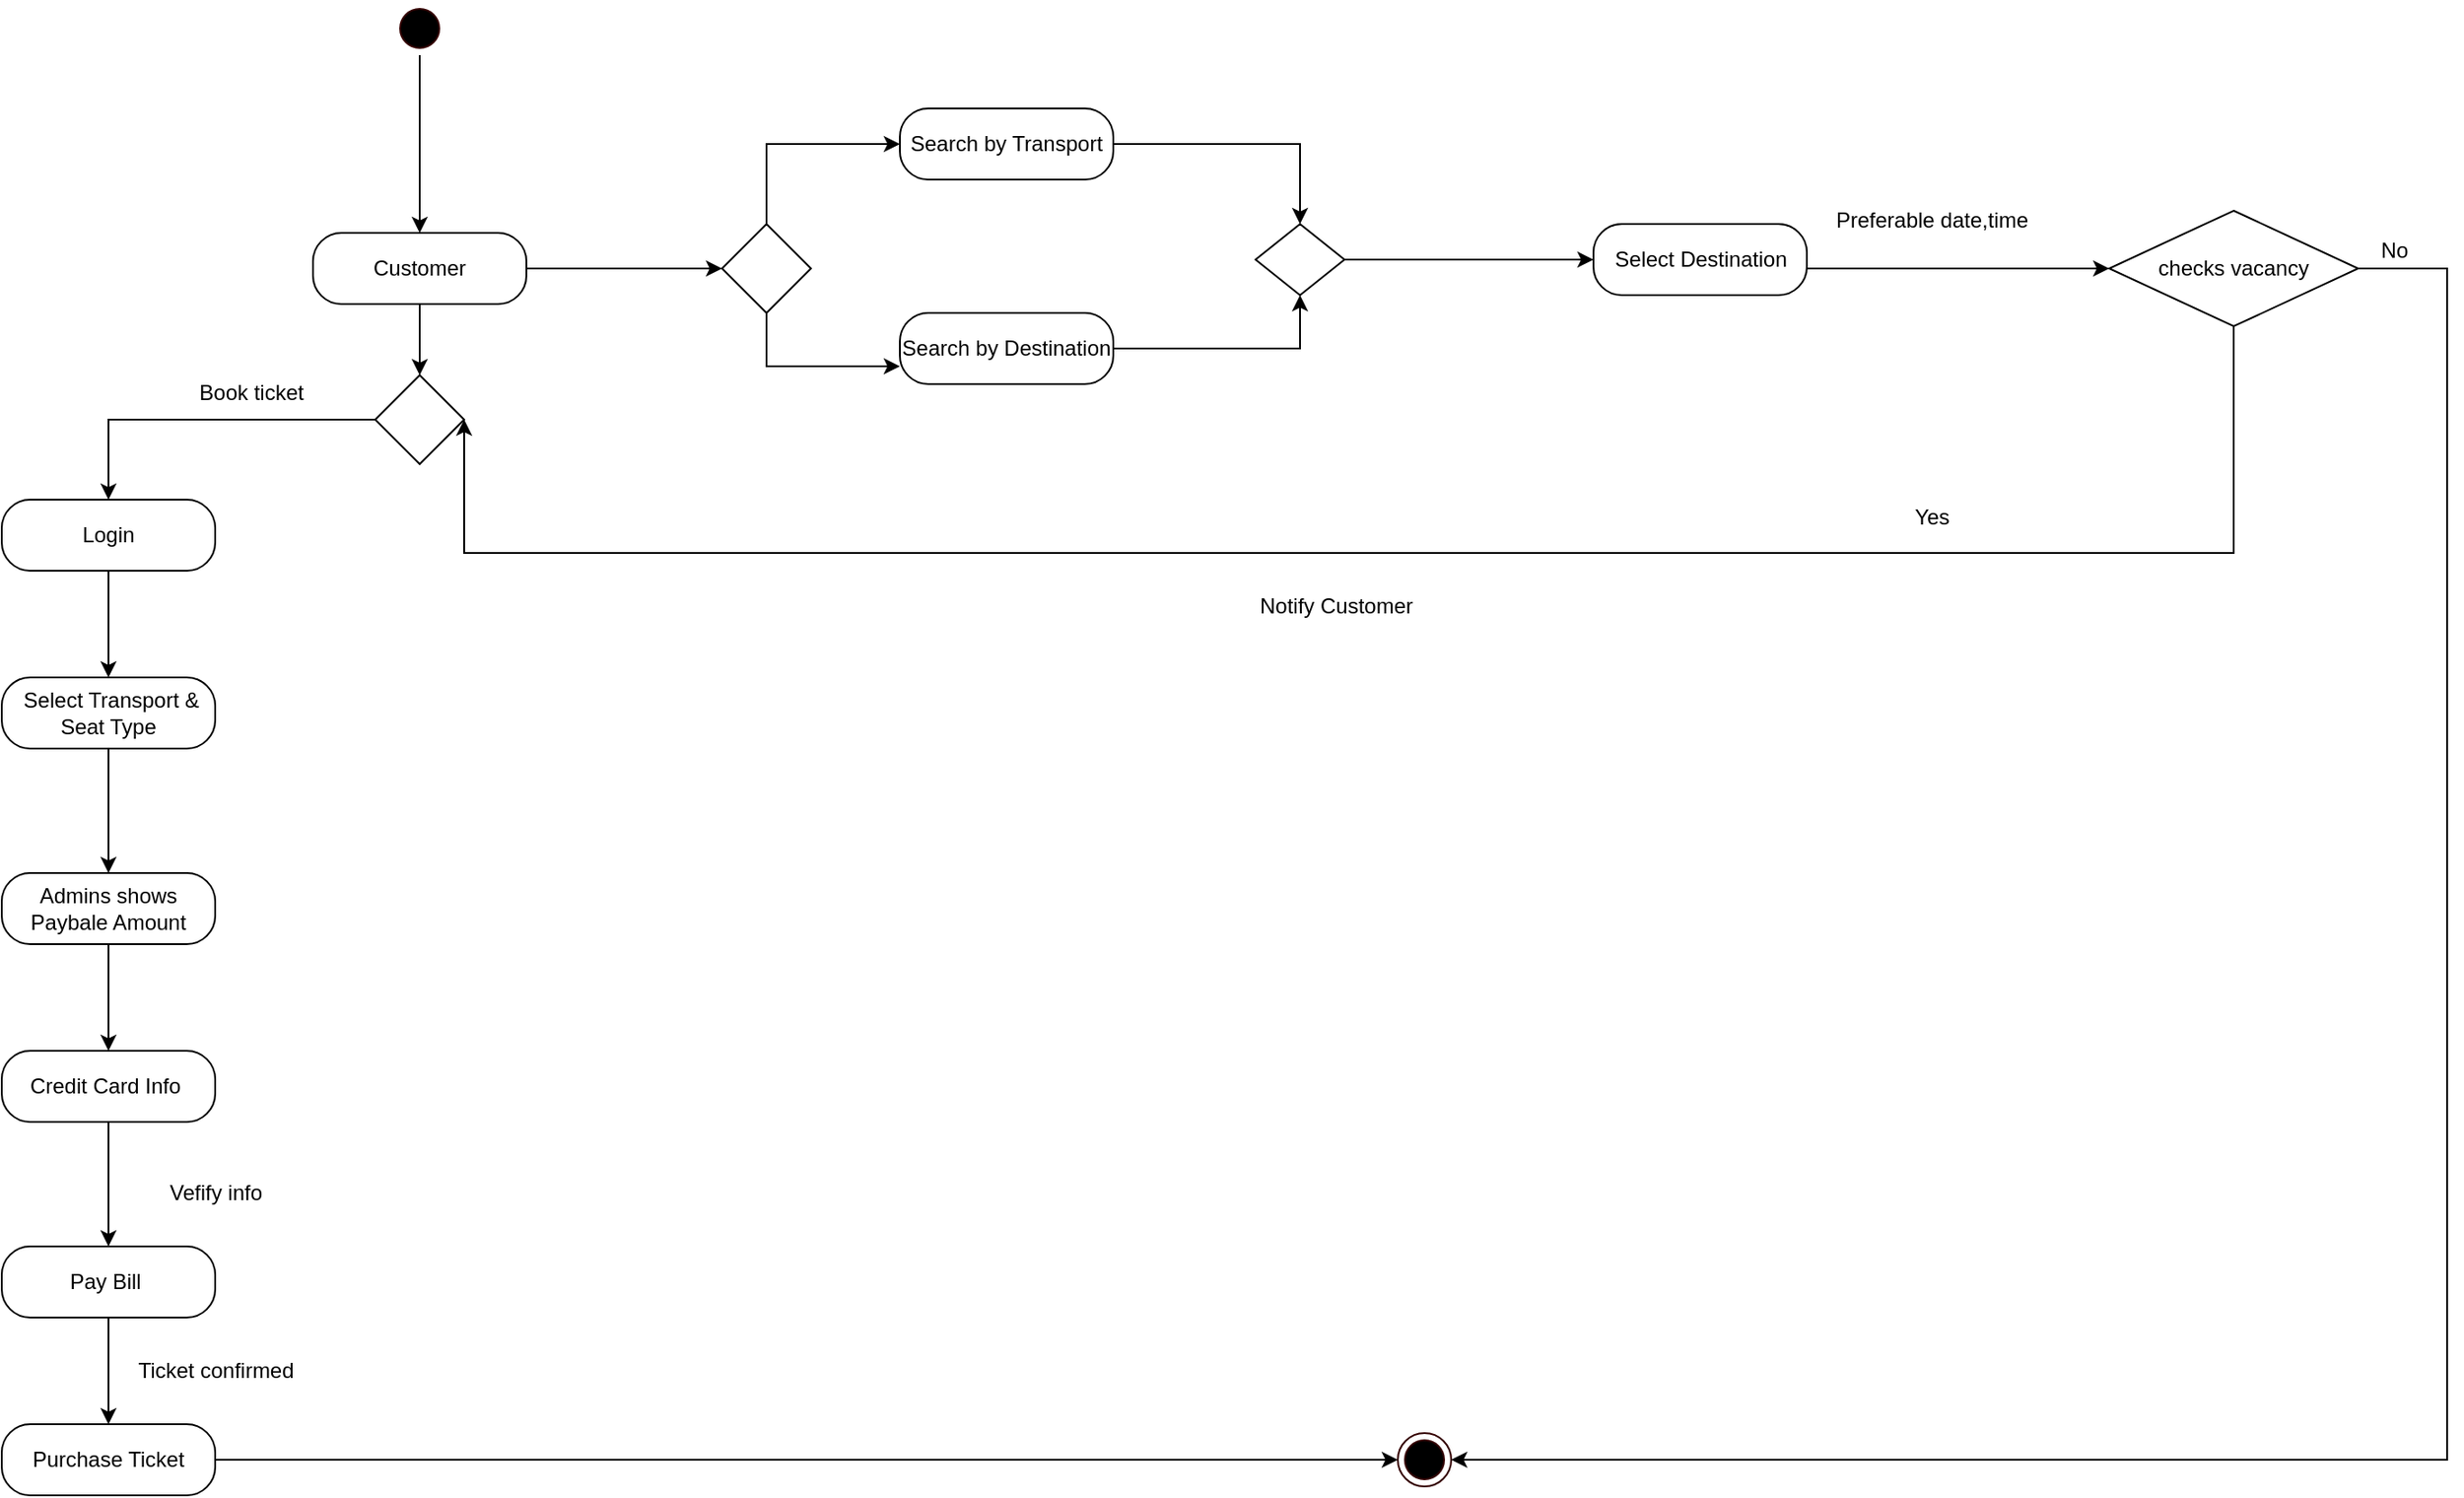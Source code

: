 <mxfile version="13.9.9" type="device"><diagram id="HPCKdHk87dW75q5R3NAA" name="Page-1"><mxGraphModel dx="1718" dy="510" grid="1" gridSize="10" guides="1" tooltips="1" connect="1" arrows="1" fold="1" page="1" pageScale="1" pageWidth="850" pageHeight="1100" math="0" shadow="0"><root><mxCell id="0"/><mxCell id="1" parent="0"/><mxCell id="g22NmklPbsSLIVWQ4VsJ-83" style="edgeStyle=orthogonalEdgeStyle;rounded=0;orthogonalLoop=1;jettySize=auto;html=1;exitX=0.5;exitY=1;exitDx=0;exitDy=0;entryX=0.5;entryY=0;entryDx=0;entryDy=0;strokeColor=#000000;" parent="1" source="g22NmklPbsSLIVWQ4VsJ-5" target="g22NmklPbsSLIVWQ4VsJ-7" edge="1"><mxGeometry relative="1" as="geometry"/></mxCell><mxCell id="g22NmklPbsSLIVWQ4VsJ-5" value="" style="ellipse;html=1;shape=startState;fillColor=#000000;strokeColor=#330000;" parent="1" vertex="1"><mxGeometry x="-325" y="90" width="30" height="30" as="geometry"/></mxCell><mxCell id="g22NmklPbsSLIVWQ4VsJ-12" style="edgeStyle=orthogonalEdgeStyle;rounded=0;orthogonalLoop=1;jettySize=auto;html=1;exitX=1;exitY=0.5;exitDx=0;exitDy=0;entryX=0;entryY=0.5;entryDx=0;entryDy=0;" parent="1" source="g22NmklPbsSLIVWQ4VsJ-7" target="g22NmklPbsSLIVWQ4VsJ-10" edge="1"><mxGeometry relative="1" as="geometry"/></mxCell><mxCell id="CY1rnDwXDY4BAgQpNoVe-2" style="edgeStyle=orthogonalEdgeStyle;rounded=0;orthogonalLoop=1;jettySize=auto;html=1;exitX=0.5;exitY=1;exitDx=0;exitDy=0;entryX=0.5;entryY=0;entryDx=0;entryDy=0;" parent="1" source="g22NmklPbsSLIVWQ4VsJ-7" target="CY1rnDwXDY4BAgQpNoVe-1" edge="1"><mxGeometry relative="1" as="geometry"/></mxCell><mxCell id="g22NmklPbsSLIVWQ4VsJ-7" value="Customer" style="rounded=1;whiteSpace=wrap;html=1;arcSize=40;" parent="1" vertex="1"><mxGeometry x="-370" y="220" width="120" height="40" as="geometry"/></mxCell><mxCell id="g22NmklPbsSLIVWQ4VsJ-23" style="edgeStyle=orthogonalEdgeStyle;rounded=0;orthogonalLoop=1;jettySize=auto;html=1;exitX=0.5;exitY=0;exitDx=0;exitDy=0;entryX=0;entryY=0.5;entryDx=0;entryDy=0;" parent="1" source="g22NmklPbsSLIVWQ4VsJ-10" target="g22NmklPbsSLIVWQ4VsJ-18" edge="1"><mxGeometry relative="1" as="geometry"/></mxCell><mxCell id="g22NmklPbsSLIVWQ4VsJ-26" style="edgeStyle=orthogonalEdgeStyle;rounded=0;orthogonalLoop=1;jettySize=auto;html=1;entryX=0;entryY=0.75;entryDx=0;entryDy=0;" parent="1" source="g22NmklPbsSLIVWQ4VsJ-10" target="g22NmklPbsSLIVWQ4VsJ-24" edge="1"><mxGeometry relative="1" as="geometry"><Array as="points"><mxPoint x="-115" y="295"/></Array></mxGeometry></mxCell><mxCell id="g22NmklPbsSLIVWQ4VsJ-10" value="" style="rhombus;whiteSpace=wrap;html=1;" parent="1" vertex="1"><mxGeometry x="-140" y="215" width="50" height="50" as="geometry"/></mxCell><mxCell id="g22NmklPbsSLIVWQ4VsJ-32" style="edgeStyle=orthogonalEdgeStyle;rounded=0;orthogonalLoop=1;jettySize=auto;html=1;entryX=0.5;entryY=0;entryDx=0;entryDy=0;strokeColor=#000000;" parent="1" source="g22NmklPbsSLIVWQ4VsJ-18" target="U_Yei-fwBfSM7t392pTJ-1" edge="1"><mxGeometry relative="1" as="geometry"><mxPoint x="203" y="170" as="targetPoint"/></mxGeometry></mxCell><mxCell id="g22NmklPbsSLIVWQ4VsJ-18" value="Search by Transport" style="rounded=1;whiteSpace=wrap;html=1;arcSize=40;" parent="1" vertex="1"><mxGeometry x="-40" y="150" width="120" height="40" as="geometry"/></mxCell><mxCell id="g22NmklPbsSLIVWQ4VsJ-29" style="edgeStyle=orthogonalEdgeStyle;rounded=0;orthogonalLoop=1;jettySize=auto;html=1;entryX=0.5;entryY=1;entryDx=0;entryDy=0;strokeColor=#000000;" parent="1" source="g22NmklPbsSLIVWQ4VsJ-24" target="U_Yei-fwBfSM7t392pTJ-1" edge="1"><mxGeometry relative="1" as="geometry"><mxPoint x="205" y="285" as="targetPoint"/></mxGeometry></mxCell><mxCell id="g22NmklPbsSLIVWQ4VsJ-24" value="Search by Destination" style="rounded=1;whiteSpace=wrap;html=1;arcSize=40;" parent="1" vertex="1"><mxGeometry x="-40" y="265" width="120" height="40" as="geometry"/></mxCell><mxCell id="g22NmklPbsSLIVWQ4VsJ-36" value="Select Destination" style="text;html=1;align=center;verticalAlign=middle;resizable=0;points=[];autosize=1;strokeColor=none;" parent="1" vertex="1"><mxGeometry x="355" y="225" width="110" height="20" as="geometry"/></mxCell><mxCell id="g22NmklPbsSLIVWQ4VsJ-87" style="edgeStyle=orthogonalEdgeStyle;rounded=0;orthogonalLoop=1;jettySize=auto;html=1;entryX=1;entryY=0.5;entryDx=0;entryDy=0;strokeColor=#000000;" parent="1" source="g22NmklPbsSLIVWQ4VsJ-37" target="g22NmklPbsSLIVWQ4VsJ-81" edge="1"><mxGeometry relative="1" as="geometry"><Array as="points"><mxPoint x="830" y="240"/><mxPoint x="830" y="910"/></Array></mxGeometry></mxCell><mxCell id="CY1rnDwXDY4BAgQpNoVe-5" style="edgeStyle=orthogonalEdgeStyle;rounded=0;orthogonalLoop=1;jettySize=auto;html=1;entryX=1;entryY=0.5;entryDx=0;entryDy=0;entryPerimeter=0;" parent="1" source="g22NmklPbsSLIVWQ4VsJ-37" target="CY1rnDwXDY4BAgQpNoVe-1" edge="1"><mxGeometry relative="1" as="geometry"><Array as="points"><mxPoint x="710" y="400"/><mxPoint x="-285" y="400"/></Array></mxGeometry></mxCell><mxCell id="g22NmklPbsSLIVWQ4VsJ-37" value="checks vacancy" style="rhombus;whiteSpace=wrap;html=1;" parent="1" vertex="1"><mxGeometry x="640" y="207.5" width="140" height="65" as="geometry"/></mxCell><mxCell id="g22NmklPbsSLIVWQ4VsJ-42" style="edgeStyle=orthogonalEdgeStyle;rounded=0;orthogonalLoop=1;jettySize=auto;html=1;strokeColor=#000000;" parent="1" source="g22NmklPbsSLIVWQ4VsJ-40" target="g22NmklPbsSLIVWQ4VsJ-37" edge="1"><mxGeometry relative="1" as="geometry"><Array as="points"><mxPoint x="510" y="240"/><mxPoint x="510" y="240"/></Array></mxGeometry></mxCell><mxCell id="g22NmklPbsSLIVWQ4VsJ-40" value="" style="rounded=1;whiteSpace=wrap;html=1;arcSize=40;fillColor=none;" parent="1" vertex="1"><mxGeometry x="350" y="215" width="120" height="40" as="geometry"/></mxCell><mxCell id="g22NmklPbsSLIVWQ4VsJ-43" value="Preferable date,time" style="text;html=1;align=center;verticalAlign=middle;resizable=0;points=[];autosize=1;strokeColor=none;" parent="1" vertex="1"><mxGeometry x="480" y="202.5" width="120" height="20" as="geometry"/></mxCell><mxCell id="g22NmklPbsSLIVWQ4VsJ-47" value="Notify Customer" style="text;html=1;align=center;verticalAlign=middle;resizable=0;points=[];autosize=1;strokeColor=none;" parent="1" vertex="1"><mxGeometry x="155" y="420" width="100" height="20" as="geometry"/></mxCell><mxCell id="g22NmklPbsSLIVWQ4VsJ-57" value="Book ticket" style="text;html=1;align=center;verticalAlign=middle;resizable=0;points=[];autosize=1;strokeColor=none;" parent="1" vertex="1"><mxGeometry x="-440" y="300" width="70" height="20" as="geometry"/></mxCell><mxCell id="g22NmklPbsSLIVWQ4VsJ-61" style="edgeStyle=orthogonalEdgeStyle;rounded=0;orthogonalLoop=1;jettySize=auto;html=1;strokeColor=#000000;" parent="1" source="g22NmklPbsSLIVWQ4VsJ-59" edge="1"><mxGeometry relative="1" as="geometry"><mxPoint x="-485" y="470" as="targetPoint"/></mxGeometry></mxCell><mxCell id="g22NmklPbsSLIVWQ4VsJ-59" value="Login" style="rounded=1;whiteSpace=wrap;html=1;arcSize=40;" parent="1" vertex="1"><mxGeometry x="-545" y="370" width="120" height="40" as="geometry"/></mxCell><mxCell id="g22NmklPbsSLIVWQ4VsJ-91" style="edgeStyle=orthogonalEdgeStyle;rounded=0;orthogonalLoop=1;jettySize=auto;html=1;entryX=0.5;entryY=0;entryDx=0;entryDy=0;strokeColor=#000000;" parent="1" source="g22NmklPbsSLIVWQ4VsJ-62" target="g22NmklPbsSLIVWQ4VsJ-65" edge="1"><mxGeometry relative="1" as="geometry"/></mxCell><mxCell id="g22NmklPbsSLIVWQ4VsJ-62" value="&amp;nbsp;Select Transport &amp;amp; Seat Type" style="rounded=1;whiteSpace=wrap;html=1;arcSize=40;" parent="1" vertex="1"><mxGeometry x="-545" y="470" width="120" height="40" as="geometry"/></mxCell><mxCell id="g22NmklPbsSLIVWQ4VsJ-92" style="edgeStyle=orthogonalEdgeStyle;rounded=0;orthogonalLoop=1;jettySize=auto;html=1;exitX=0.5;exitY=1;exitDx=0;exitDy=0;entryX=0.5;entryY=0;entryDx=0;entryDy=0;strokeColor=#000000;" parent="1" source="g22NmklPbsSLIVWQ4VsJ-65" target="g22NmklPbsSLIVWQ4VsJ-73" edge="1"><mxGeometry relative="1" as="geometry"/></mxCell><mxCell id="g22NmklPbsSLIVWQ4VsJ-65" value="Admins shows&lt;br&gt;Paybale Amount" style="rounded=1;whiteSpace=wrap;html=1;arcSize=40;" parent="1" vertex="1"><mxGeometry x="-545" y="580" width="120" height="40" as="geometry"/></mxCell><mxCell id="g22NmklPbsSLIVWQ4VsJ-86" style="edgeStyle=orthogonalEdgeStyle;rounded=0;orthogonalLoop=1;jettySize=auto;html=1;entryX=0;entryY=0.5;entryDx=0;entryDy=0;strokeColor=#000000;" parent="1" source="g22NmklPbsSLIVWQ4VsJ-68" target="g22NmklPbsSLIVWQ4VsJ-81" edge="1"><mxGeometry relative="1" as="geometry"/></mxCell><mxCell id="g22NmklPbsSLIVWQ4VsJ-68" value="Purchase Ticket" style="rounded=1;whiteSpace=wrap;html=1;arcSize=40;" parent="1" vertex="1"><mxGeometry x="-545" y="890" width="120" height="40" as="geometry"/></mxCell><mxCell id="g22NmklPbsSLIVWQ4VsJ-77" style="edgeStyle=orthogonalEdgeStyle;rounded=0;orthogonalLoop=1;jettySize=auto;html=1;strokeColor=#000000;" parent="1" source="g22NmklPbsSLIVWQ4VsJ-73" target="g22NmklPbsSLIVWQ4VsJ-75" edge="1"><mxGeometry relative="1" as="geometry"/></mxCell><mxCell id="g22NmklPbsSLIVWQ4VsJ-73" value="Credit Card Info&amp;nbsp;" style="rounded=1;whiteSpace=wrap;html=1;arcSize=40;" parent="1" vertex="1"><mxGeometry x="-545" y="680" width="120" height="40" as="geometry"/></mxCell><mxCell id="g22NmklPbsSLIVWQ4VsJ-79" style="edgeStyle=orthogonalEdgeStyle;rounded=0;orthogonalLoop=1;jettySize=auto;html=1;strokeColor=#000000;" parent="1" source="g22NmklPbsSLIVWQ4VsJ-75" target="g22NmklPbsSLIVWQ4VsJ-68" edge="1"><mxGeometry relative="1" as="geometry"/></mxCell><mxCell id="g22NmklPbsSLIVWQ4VsJ-75" value="Pay Bill&amp;nbsp;" style="rounded=1;whiteSpace=wrap;html=1;arcSize=40;" parent="1" vertex="1"><mxGeometry x="-545" y="790" width="120" height="40" as="geometry"/></mxCell><mxCell id="g22NmklPbsSLIVWQ4VsJ-78" value="Vefify info" style="text;html=1;align=center;verticalAlign=middle;resizable=0;points=[];autosize=1;strokeColor=none;" parent="1" vertex="1"><mxGeometry x="-460" y="750" width="70" height="20" as="geometry"/></mxCell><mxCell id="g22NmklPbsSLIVWQ4VsJ-80" value="Ticket confirmed" style="text;html=1;align=center;verticalAlign=middle;resizable=0;points=[];autosize=1;strokeColor=none;" parent="1" vertex="1"><mxGeometry x="-475" y="850" width="100" height="20" as="geometry"/></mxCell><mxCell id="g22NmklPbsSLIVWQ4VsJ-81" value="" style="ellipse;html=1;shape=endState;fillColor=#000000;strokeColor=#330000;" parent="1" vertex="1"><mxGeometry x="240" y="895" width="30" height="30" as="geometry"/></mxCell><mxCell id="g22NmklPbsSLIVWQ4VsJ-93" value="No" style="text;html=1;align=center;verticalAlign=middle;resizable=0;points=[];autosize=1;strokeColor=none;" parent="1" vertex="1"><mxGeometry x="785" y="220" width="30" height="20" as="geometry"/></mxCell><mxCell id="g22NmklPbsSLIVWQ4VsJ-94" value="Yes" style="text;html=1;align=center;verticalAlign=middle;resizable=0;points=[];autosize=1;strokeColor=none;" parent="1" vertex="1"><mxGeometry x="520" y="370" width="40" height="20" as="geometry"/></mxCell><mxCell id="CY1rnDwXDY4BAgQpNoVe-4" style="edgeStyle=orthogonalEdgeStyle;rounded=0;orthogonalLoop=1;jettySize=auto;html=1;entryX=0.5;entryY=0;entryDx=0;entryDy=0;" parent="1" source="CY1rnDwXDY4BAgQpNoVe-1" target="g22NmklPbsSLIVWQ4VsJ-59" edge="1"><mxGeometry relative="1" as="geometry"/></mxCell><mxCell id="CY1rnDwXDY4BAgQpNoVe-1" value="" style="rhombus;whiteSpace=wrap;html=1;" parent="1" vertex="1"><mxGeometry x="-335" y="300" width="50" height="50" as="geometry"/></mxCell><mxCell id="U_Yei-fwBfSM7t392pTJ-2" style="edgeStyle=orthogonalEdgeStyle;rounded=0;orthogonalLoop=1;jettySize=auto;html=1;exitX=1;exitY=0.5;exitDx=0;exitDy=0;entryX=0;entryY=0.5;entryDx=0;entryDy=0;" edge="1" parent="1" source="U_Yei-fwBfSM7t392pTJ-1" target="g22NmklPbsSLIVWQ4VsJ-40"><mxGeometry relative="1" as="geometry"/></mxCell><mxCell id="U_Yei-fwBfSM7t392pTJ-1" value="" style="rhombus;whiteSpace=wrap;html=1;" vertex="1" parent="1"><mxGeometry x="160" y="215" width="50" height="40" as="geometry"/></mxCell></root></mxGraphModel></diagram></mxfile>
